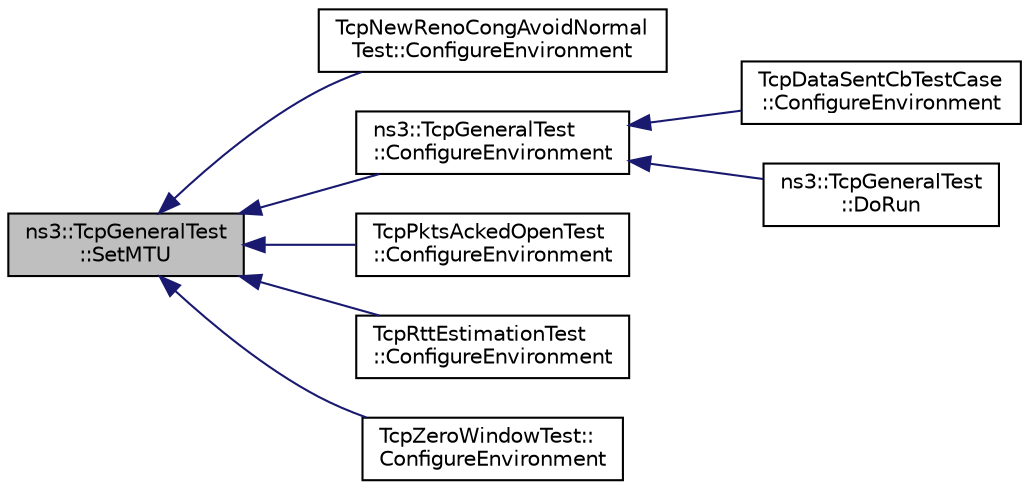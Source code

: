 digraph "ns3::TcpGeneralTest::SetMTU"
{
  edge [fontname="Helvetica",fontsize="10",labelfontname="Helvetica",labelfontsize="10"];
  node [fontname="Helvetica",fontsize="10",shape=record];
  rankdir="LR";
  Node1 [label="ns3::TcpGeneralTest\l::SetMTU",height=0.2,width=0.4,color="black", fillcolor="grey75", style="filled", fontcolor="black"];
  Node1 -> Node2 [dir="back",color="midnightblue",fontsize="10",style="solid"];
  Node2 [label="TcpNewRenoCongAvoidNormal\lTest::ConfigureEnvironment",height=0.2,width=0.4,color="black", fillcolor="white", style="filled",URL="$d6/d46/classTcpNewRenoCongAvoidNormalTest.html#aec6c98b12f00b2e8cdb477651865e207",tooltip="Change the configuration of the evironment. "];
  Node1 -> Node3 [dir="back",color="midnightblue",fontsize="10",style="solid"];
  Node3 [label="ns3::TcpGeneralTest\l::ConfigureEnvironment",height=0.2,width=0.4,color="black", fillcolor="white", style="filled",URL="$d2/dfd/classns3_1_1TcpGeneralTest.html#abd4e42807a8d2b13dcd207131af12c3b",tooltip="Change the configuration of the evironment. "];
  Node3 -> Node4 [dir="back",color="midnightblue",fontsize="10",style="solid"];
  Node4 [label="TcpDataSentCbTestCase\l::ConfigureEnvironment",height=0.2,width=0.4,color="black", fillcolor="white", style="filled",URL="$dc/d3f/classTcpDataSentCbTestCase.html#ad0bb6161988e738da82f61d7c60be9b6",tooltip="Change the configuration of the evironment. "];
  Node3 -> Node5 [dir="back",color="midnightblue",fontsize="10",style="solid"];
  Node5 [label="ns3::TcpGeneralTest\l::DoRun",height=0.2,width=0.4,color="black", fillcolor="white", style="filled",URL="$d2/dfd/classns3_1_1TcpGeneralTest.html#a79f00453e60b95fcf8d22757593f5ed3",tooltip="Execute the tcp test. "];
  Node1 -> Node6 [dir="back",color="midnightblue",fontsize="10",style="solid"];
  Node6 [label="TcpPktsAckedOpenTest\l::ConfigureEnvironment",height=0.2,width=0.4,color="black", fillcolor="white", style="filled",URL="$d7/db5/classTcpPktsAckedOpenTest.html#a8344f777010cbb7b3c8eea3726f1b987",tooltip="Change the configuration of the evironment. "];
  Node1 -> Node7 [dir="back",color="midnightblue",fontsize="10",style="solid"];
  Node7 [label="TcpRttEstimationTest\l::ConfigureEnvironment",height=0.2,width=0.4,color="black", fillcolor="white", style="filled",URL="$dc/deb/classTcpRttEstimationTest.html#a2f03b64bf5e45e2c66446fe8887685a2",tooltip="Change the configuration of the evironment. "];
  Node1 -> Node8 [dir="back",color="midnightblue",fontsize="10",style="solid"];
  Node8 [label="TcpZeroWindowTest::\lConfigureEnvironment",height=0.2,width=0.4,color="black", fillcolor="white", style="filled",URL="$d1/db9/classTcpZeroWindowTest.html#ac5468dca75edd6211d8edb9e5104b405",tooltip="Change the configuration of the evironment. "];
}
